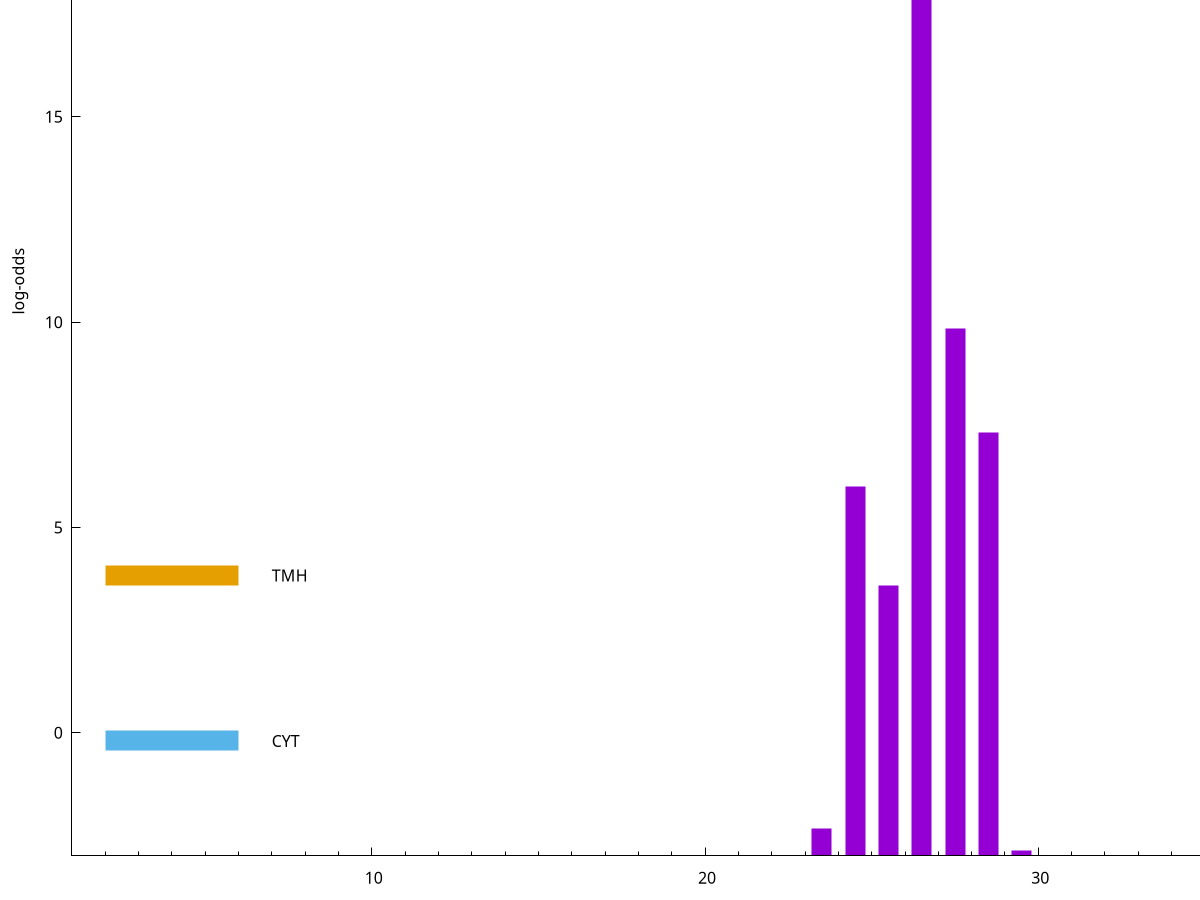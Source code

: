 set title "LipoP predictions for SRR4017835.gff"
set size 2., 1.4
set xrange [1:70] 
set mxtics 10
set yrange [-3:25]
set y2range [0:28]
set ylabel "log-odds"
set term postscript eps color solid "Helvetica" 30
set output "SRR4017835.gff.eps"
set arrow from 2,19.1702 to 6,19.1702 nohead lt 1 lw 20
set label "SpI" at 7,19.1702
set arrow from 2,3.83065 to 6,3.83065 nohead lt 4 lw 20
set label "TMH" at 7,3.83065
set arrow from 2,-0.200913 to 6,-0.200913 nohead lt 3 lw 20
set label "CYT" at 7,-0.200913
set arrow from 2,19.1702 to 6,19.1702 nohead lt 1 lw 20
set label "SpI" at 7,19.1702
# NOTE: The scores below are the log-odds scores with the threshold
# NOTE: subtracted (a hack to make gnuplot make the histogram all
# NOTE: look nice).
plot "-" axes x1y2 title "" with impulses lt 1 lw 20
26.500000 22.167400
27.500000 12.843360
28.500000 10.302310
24.500000 9.004160
25.500000 6.579350
23.500000 0.655930
29.500000 0.134540
e
exit
